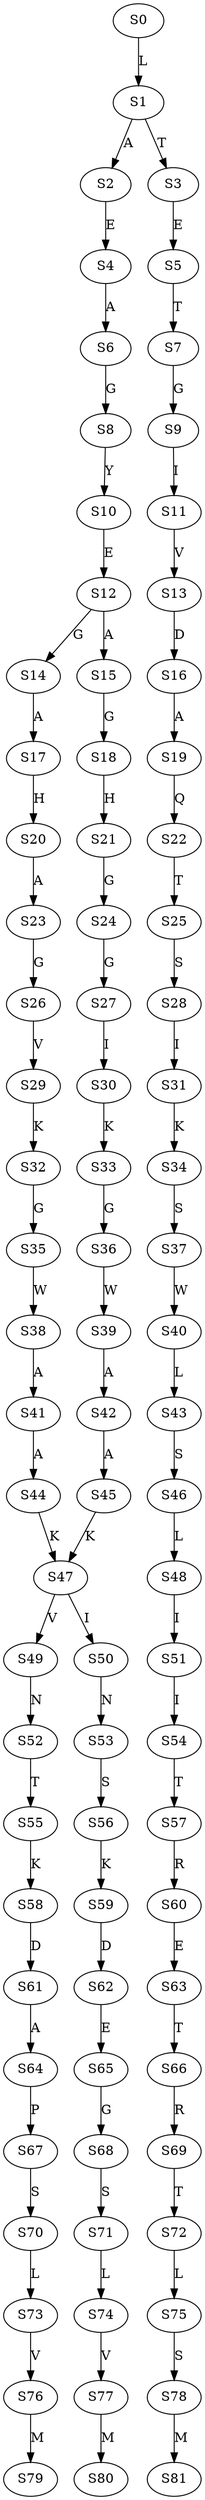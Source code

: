 strict digraph  {
	S0 -> S1 [ label = L ];
	S1 -> S2 [ label = A ];
	S1 -> S3 [ label = T ];
	S2 -> S4 [ label = E ];
	S3 -> S5 [ label = E ];
	S4 -> S6 [ label = A ];
	S5 -> S7 [ label = T ];
	S6 -> S8 [ label = G ];
	S7 -> S9 [ label = G ];
	S8 -> S10 [ label = Y ];
	S9 -> S11 [ label = I ];
	S10 -> S12 [ label = E ];
	S11 -> S13 [ label = V ];
	S12 -> S14 [ label = G ];
	S12 -> S15 [ label = A ];
	S13 -> S16 [ label = D ];
	S14 -> S17 [ label = A ];
	S15 -> S18 [ label = G ];
	S16 -> S19 [ label = A ];
	S17 -> S20 [ label = H ];
	S18 -> S21 [ label = H ];
	S19 -> S22 [ label = Q ];
	S20 -> S23 [ label = A ];
	S21 -> S24 [ label = G ];
	S22 -> S25 [ label = T ];
	S23 -> S26 [ label = G ];
	S24 -> S27 [ label = G ];
	S25 -> S28 [ label = S ];
	S26 -> S29 [ label = V ];
	S27 -> S30 [ label = I ];
	S28 -> S31 [ label = I ];
	S29 -> S32 [ label = K ];
	S30 -> S33 [ label = K ];
	S31 -> S34 [ label = K ];
	S32 -> S35 [ label = G ];
	S33 -> S36 [ label = G ];
	S34 -> S37 [ label = S ];
	S35 -> S38 [ label = W ];
	S36 -> S39 [ label = W ];
	S37 -> S40 [ label = W ];
	S38 -> S41 [ label = A ];
	S39 -> S42 [ label = A ];
	S40 -> S43 [ label = L ];
	S41 -> S44 [ label = A ];
	S42 -> S45 [ label = A ];
	S43 -> S46 [ label = S ];
	S44 -> S47 [ label = K ];
	S45 -> S47 [ label = K ];
	S46 -> S48 [ label = L ];
	S47 -> S49 [ label = V ];
	S47 -> S50 [ label = I ];
	S48 -> S51 [ label = I ];
	S49 -> S52 [ label = N ];
	S50 -> S53 [ label = N ];
	S51 -> S54 [ label = I ];
	S52 -> S55 [ label = T ];
	S53 -> S56 [ label = S ];
	S54 -> S57 [ label = T ];
	S55 -> S58 [ label = K ];
	S56 -> S59 [ label = K ];
	S57 -> S60 [ label = R ];
	S58 -> S61 [ label = D ];
	S59 -> S62 [ label = D ];
	S60 -> S63 [ label = E ];
	S61 -> S64 [ label = A ];
	S62 -> S65 [ label = E ];
	S63 -> S66 [ label = T ];
	S64 -> S67 [ label = P ];
	S65 -> S68 [ label = G ];
	S66 -> S69 [ label = R ];
	S67 -> S70 [ label = S ];
	S68 -> S71 [ label = S ];
	S69 -> S72 [ label = T ];
	S70 -> S73 [ label = L ];
	S71 -> S74 [ label = L ];
	S72 -> S75 [ label = L ];
	S73 -> S76 [ label = V ];
	S74 -> S77 [ label = V ];
	S75 -> S78 [ label = S ];
	S76 -> S79 [ label = M ];
	S77 -> S80 [ label = M ];
	S78 -> S81 [ label = M ];
}
